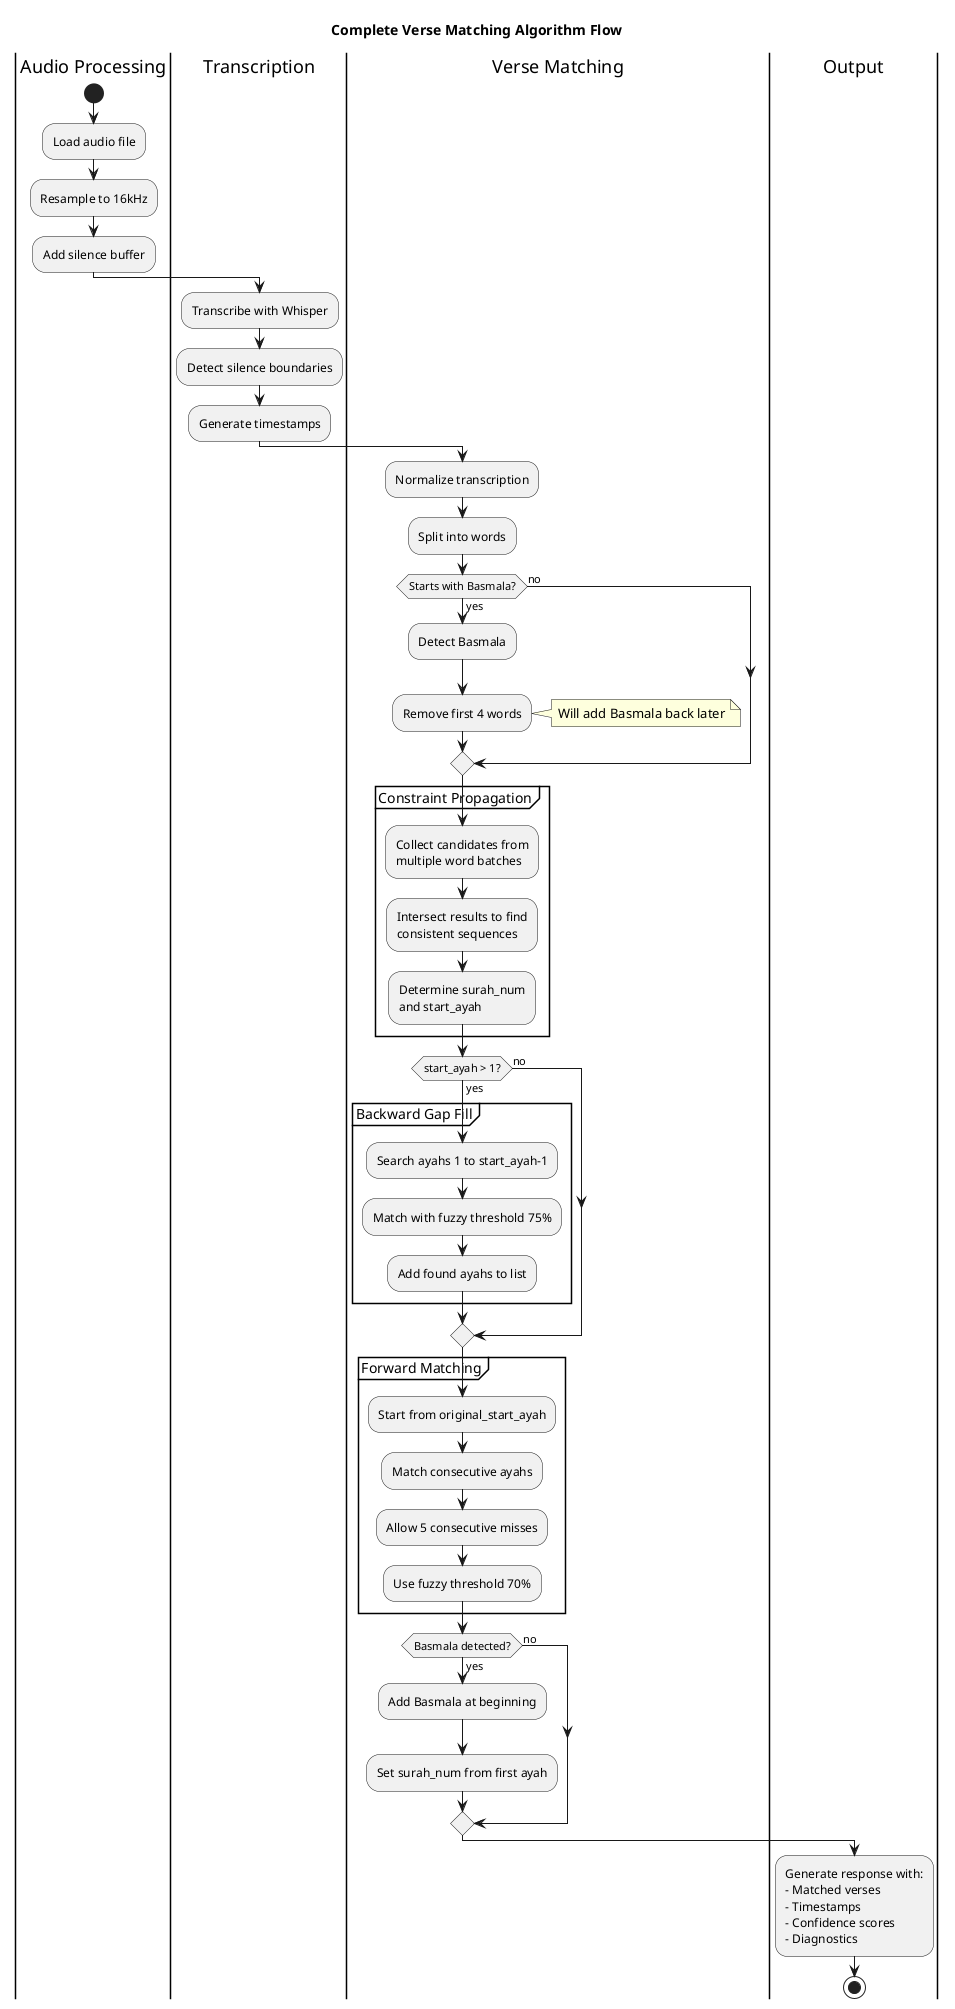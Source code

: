 @startuml
title Complete Verse Matching Algorithm Flow

|Audio Processing|
start
:Load audio file;
:Resample to 16kHz;
:Add silence buffer;

|Transcription|
:Transcribe with Whisper;
:Detect silence boundaries;
:Generate timestamps;

|Verse Matching|
:Normalize transcription;
:Split into words;

if (Starts with Basmala?) then (yes)
  :Detect Basmala;
  :Remove first 4 words;
  note right: Will add Basmala back later
else (no)
endif

partition "Constraint Propagation" {
  :Collect candidates from\nmultiple word batches;
  :Intersect results to find\nconsistent sequences;
  :Determine surah_num\nand start_ayah;
}

if (start_ayah > 1?) then (yes)
  partition "Backward Gap Fill" {
    :Search ayahs 1 to start_ayah-1;
    :Match with fuzzy threshold 75%;
    :Add found ayahs to list;
  }
else (no)
endif

partition "Forward Matching" {
  :Start from original_start_ayah;
  :Match consecutive ayahs;
  :Allow 5 consecutive misses;
  :Use fuzzy threshold 70%;
}

if (Basmala detected?) then (yes)
  :Add Basmala at beginning;
  :Set surah_num from first ayah;
else (no)
endif

|Output|
:Generate response with:
- Matched verses
- Timestamps
- Confidence scores
- Diagnostics;

stop

@enduml
